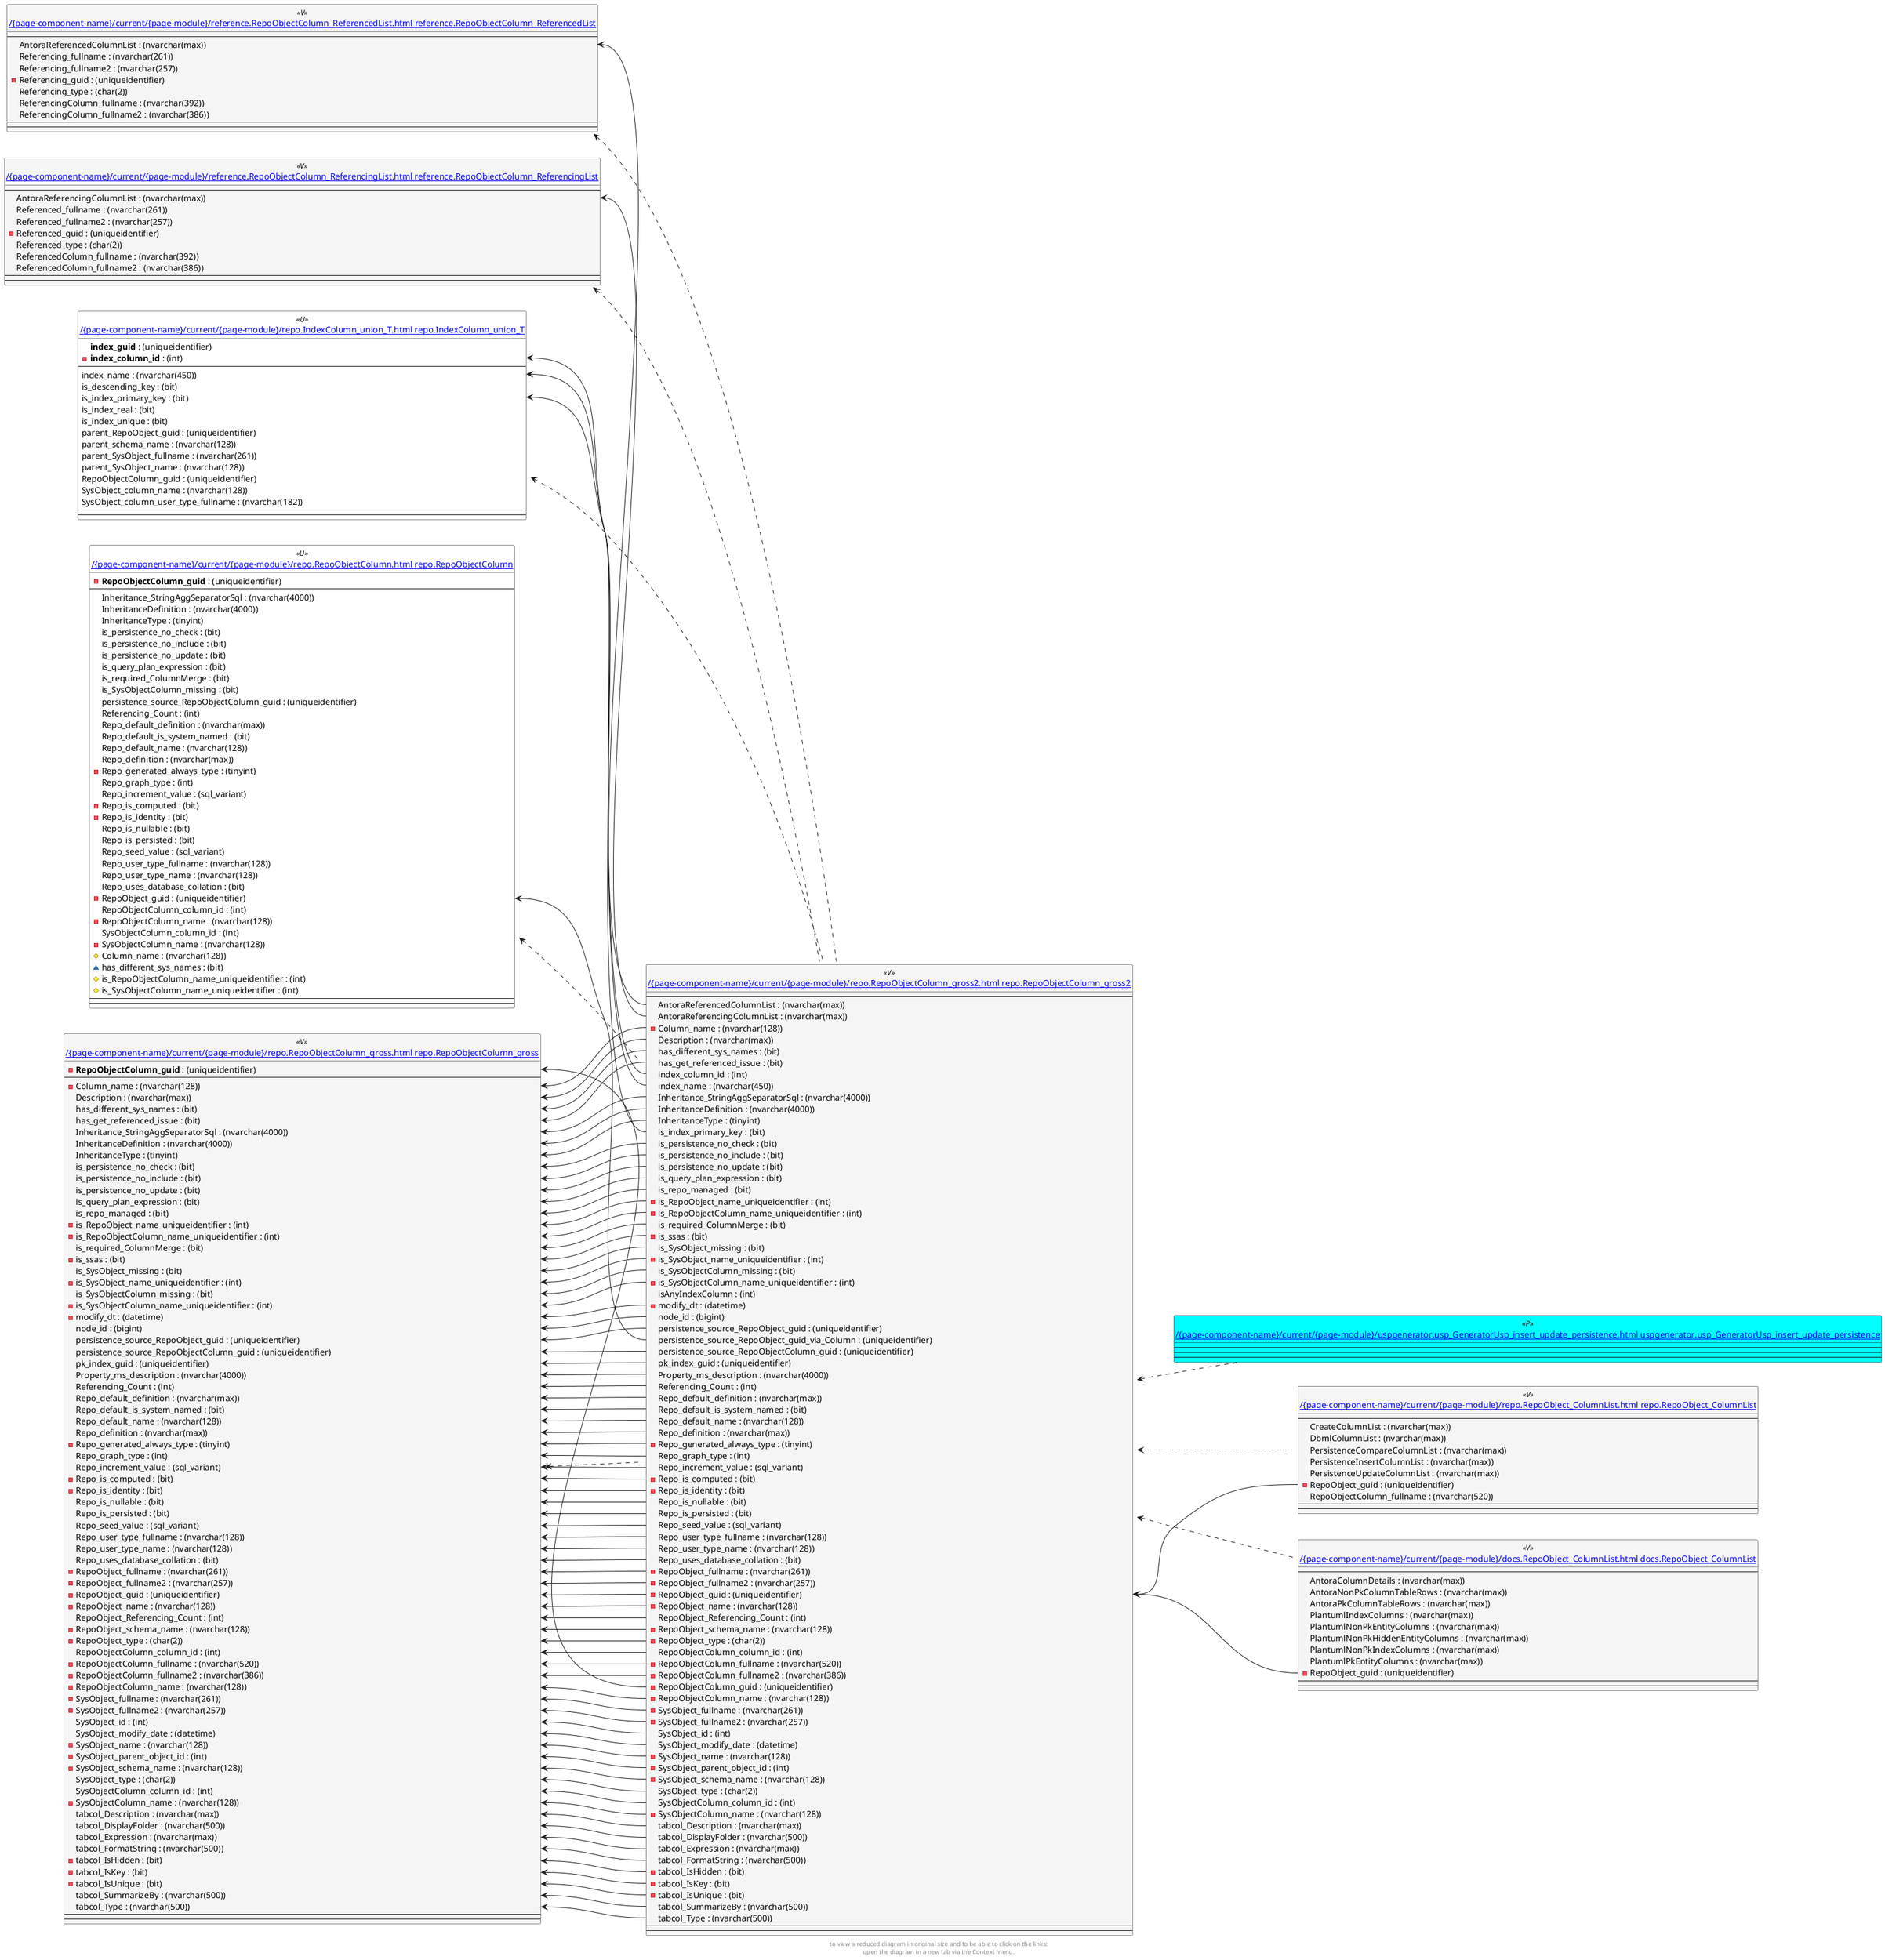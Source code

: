 @startuml
left to right direction
'top to bottom direction
hide circle
'avoide "." issues:
set namespaceSeparator none


skinparam class {
  BackgroundColor White
  BackgroundColor<<FN>> Yellow
  BackgroundColor<<FS>> Yellow
  BackgroundColor<<FT>> LightGray
  BackgroundColor<<IF>> Yellow
  BackgroundColor<<IS>> Yellow
  BackgroundColor<<P>> Aqua
  BackgroundColor<<PC>> Aqua
  BackgroundColor<<SN>> Yellow
  BackgroundColor<<SO>> SlateBlue
  BackgroundColor<<TF>> LightGray
  BackgroundColor<<TR>> Tomato
  BackgroundColor<<U>> White
  BackgroundColor<<V>> WhiteSmoke
  BackgroundColor<<X>> Aqua
}


entity "[[{site-url}/{page-component-name}/current/{page-module}/docs.RepoObject_ColumnList.html docs.RepoObject_ColumnList]]" as docs.RepoObject_ColumnList << V >> {
  --
  AntoraColumnDetails : (nvarchar(max))
  AntoraNonPkColumnTableRows : (nvarchar(max))
  AntoraPkColumnTableRows : (nvarchar(max))
  PlantumlIndexColumns : (nvarchar(max))
  PlantumlNonPkEntityColumns : (nvarchar(max))
  PlantumlNonPkHiddenEntityColumns : (nvarchar(max))
  PlantumlNonPkIndexColumns : (nvarchar(max))
  PlantumlPkEntityColumns : (nvarchar(max))
  - RepoObject_guid : (uniqueidentifier)
  --
  --
}

entity "[[{site-url}/{page-component-name}/current/{page-module}/reference.RepoObjectColumn_ReferencedList.html reference.RepoObjectColumn_ReferencedList]]" as reference.RepoObjectColumn_ReferencedList << V >> {
  --
  AntoraReferencedColumnList : (nvarchar(max))
  Referencing_fullname : (nvarchar(261))
  Referencing_fullname2 : (nvarchar(257))
  - Referencing_guid : (uniqueidentifier)
  Referencing_type : (char(2))
  ReferencingColumn_fullname : (nvarchar(392))
  ReferencingColumn_fullname2 : (nvarchar(386))
  --
  --
}

entity "[[{site-url}/{page-component-name}/current/{page-module}/reference.RepoObjectColumn_ReferencingList.html reference.RepoObjectColumn_ReferencingList]]" as reference.RepoObjectColumn_ReferencingList << V >> {
  --
  AntoraReferencingColumnList : (nvarchar(max))
  Referenced_fullname : (nvarchar(261))
  Referenced_fullname2 : (nvarchar(257))
  - Referenced_guid : (uniqueidentifier)
  Referenced_type : (char(2))
  ReferencedColumn_fullname : (nvarchar(392))
  ReferencedColumn_fullname2 : (nvarchar(386))
  --
  --
}

entity "[[{site-url}/{page-component-name}/current/{page-module}/repo.IndexColumn_union_T.html repo.IndexColumn_union_T]]" as repo.IndexColumn_union_T << U >> {
  **index_guid** : (uniqueidentifier)
  - **index_column_id** : (int)
  --
  index_name : (nvarchar(450))
  is_descending_key : (bit)
  is_index_primary_key : (bit)
  is_index_real : (bit)
  is_index_unique : (bit)
  parent_RepoObject_guid : (uniqueidentifier)
  parent_schema_name : (nvarchar(128))
  parent_SysObject_fullname : (nvarchar(261))
  parent_SysObject_name : (nvarchar(128))
  RepoObjectColumn_guid : (uniqueidentifier)
  SysObject_column_name : (nvarchar(128))
  SysObject_column_user_type_fullname : (nvarchar(182))
  --
  --
}

entity "[[{site-url}/{page-component-name}/current/{page-module}/repo.RepoObject_ColumnList.html repo.RepoObject_ColumnList]]" as repo.RepoObject_ColumnList << V >> {
  --
  CreateColumnList : (nvarchar(max))
  DbmlColumnList : (nvarchar(max))
  PersistenceCompareColumnList : (nvarchar(max))
  PersistenceInsertColumnList : (nvarchar(max))
  PersistenceUpdateColumnList : (nvarchar(max))
  - RepoObject_guid : (uniqueidentifier)
  RepoObjectColumn_fullname : (nvarchar(520))
  --
  --
}

entity "[[{site-url}/{page-component-name}/current/{page-module}/repo.RepoObjectColumn.html repo.RepoObjectColumn]]" as repo.RepoObjectColumn << U >> {
  - **RepoObjectColumn_guid** : (uniqueidentifier)
  --
  Inheritance_StringAggSeparatorSql : (nvarchar(4000))
  InheritanceDefinition : (nvarchar(4000))
  InheritanceType : (tinyint)
  is_persistence_no_check : (bit)
  is_persistence_no_include : (bit)
  is_persistence_no_update : (bit)
  is_query_plan_expression : (bit)
  is_required_ColumnMerge : (bit)
  is_SysObjectColumn_missing : (bit)
  persistence_source_RepoObjectColumn_guid : (uniqueidentifier)
  Referencing_Count : (int)
  Repo_default_definition : (nvarchar(max))
  Repo_default_is_system_named : (bit)
  Repo_default_name : (nvarchar(128))
  Repo_definition : (nvarchar(max))
  - Repo_generated_always_type : (tinyint)
  Repo_graph_type : (int)
  Repo_increment_value : (sql_variant)
  - Repo_is_computed : (bit)
  - Repo_is_identity : (bit)
  Repo_is_nullable : (bit)
  Repo_is_persisted : (bit)
  Repo_seed_value : (sql_variant)
  Repo_user_type_fullname : (nvarchar(128))
  Repo_user_type_name : (nvarchar(128))
  Repo_uses_database_collation : (bit)
  - RepoObject_guid : (uniqueidentifier)
  RepoObjectColumn_column_id : (int)
  - RepoObjectColumn_name : (nvarchar(128))
  SysObjectColumn_column_id : (int)
  - SysObjectColumn_name : (nvarchar(128))
  # Column_name : (nvarchar(128))
  ~ has_different_sys_names : (bit)
  # is_RepoObjectColumn_name_uniqueidentifier : (int)
  # is_SysObjectColumn_name_uniqueidentifier : (int)
  --
  --
}

entity "[[{site-url}/{page-component-name}/current/{page-module}/repo.RepoObjectColumn_gross.html repo.RepoObjectColumn_gross]]" as repo.RepoObjectColumn_gross << V >> {
  - **RepoObjectColumn_guid** : (uniqueidentifier)
  --
  - Column_name : (nvarchar(128))
  Description : (nvarchar(max))
  has_different_sys_names : (bit)
  has_get_referenced_issue : (bit)
  Inheritance_StringAggSeparatorSql : (nvarchar(4000))
  InheritanceDefinition : (nvarchar(4000))
  InheritanceType : (tinyint)
  is_persistence_no_check : (bit)
  is_persistence_no_include : (bit)
  is_persistence_no_update : (bit)
  is_query_plan_expression : (bit)
  is_repo_managed : (bit)
  - is_RepoObject_name_uniqueidentifier : (int)
  - is_RepoObjectColumn_name_uniqueidentifier : (int)
  is_required_ColumnMerge : (bit)
  - is_ssas : (bit)
  is_SysObject_missing : (bit)
  - is_SysObject_name_uniqueidentifier : (int)
  is_SysObjectColumn_missing : (bit)
  - is_SysObjectColumn_name_uniqueidentifier : (int)
  - modify_dt : (datetime)
  node_id : (bigint)
  persistence_source_RepoObject_guid : (uniqueidentifier)
  persistence_source_RepoObjectColumn_guid : (uniqueidentifier)
  pk_index_guid : (uniqueidentifier)
  Property_ms_description : (nvarchar(4000))
  Referencing_Count : (int)
  Repo_default_definition : (nvarchar(max))
  Repo_default_is_system_named : (bit)
  Repo_default_name : (nvarchar(128))
  Repo_definition : (nvarchar(max))
  - Repo_generated_always_type : (tinyint)
  Repo_graph_type : (int)
  Repo_increment_value : (sql_variant)
  - Repo_is_computed : (bit)
  - Repo_is_identity : (bit)
  Repo_is_nullable : (bit)
  Repo_is_persisted : (bit)
  Repo_seed_value : (sql_variant)
  Repo_user_type_fullname : (nvarchar(128))
  Repo_user_type_name : (nvarchar(128))
  Repo_uses_database_collation : (bit)
  - RepoObject_fullname : (nvarchar(261))
  - RepoObject_fullname2 : (nvarchar(257))
  - RepoObject_guid : (uniqueidentifier)
  - RepoObject_name : (nvarchar(128))
  RepoObject_Referencing_Count : (int)
  - RepoObject_schema_name : (nvarchar(128))
  - RepoObject_type : (char(2))
  RepoObjectColumn_column_id : (int)
  - RepoObjectColumn_fullname : (nvarchar(520))
  - RepoObjectColumn_fullname2 : (nvarchar(386))
  - RepoObjectColumn_name : (nvarchar(128))
  - SysObject_fullname : (nvarchar(261))
  - SysObject_fullname2 : (nvarchar(257))
  SysObject_id : (int)
  SysObject_modify_date : (datetime)
  - SysObject_name : (nvarchar(128))
  - SysObject_parent_object_id : (int)
  - SysObject_schema_name : (nvarchar(128))
  SysObject_type : (char(2))
  SysObjectColumn_column_id : (int)
  - SysObjectColumn_name : (nvarchar(128))
  tabcol_Description : (nvarchar(max))
  tabcol_DisplayFolder : (nvarchar(500))
  tabcol_Expression : (nvarchar(max))
  tabcol_FormatString : (nvarchar(500))
  - tabcol_IsHidden : (bit)
  - tabcol_IsKey : (bit)
  - tabcol_IsUnique : (bit)
  tabcol_SummarizeBy : (nvarchar(500))
  tabcol_Type : (nvarchar(500))
  --
  --
}

entity "[[{site-url}/{page-component-name}/current/{page-module}/repo.RepoObjectColumn_gross2.html repo.RepoObjectColumn_gross2]]" as repo.RepoObjectColumn_gross2 << V >> {
  --
  AntoraReferencedColumnList : (nvarchar(max))
  AntoraReferencingColumnList : (nvarchar(max))
  - Column_name : (nvarchar(128))
  Description : (nvarchar(max))
  has_different_sys_names : (bit)
  has_get_referenced_issue : (bit)
  index_column_id : (int)
  index_name : (nvarchar(450))
  Inheritance_StringAggSeparatorSql : (nvarchar(4000))
  InheritanceDefinition : (nvarchar(4000))
  InheritanceType : (tinyint)
  is_index_primary_key : (bit)
  is_persistence_no_check : (bit)
  is_persistence_no_include : (bit)
  is_persistence_no_update : (bit)
  is_query_plan_expression : (bit)
  is_repo_managed : (bit)
  - is_RepoObject_name_uniqueidentifier : (int)
  - is_RepoObjectColumn_name_uniqueidentifier : (int)
  is_required_ColumnMerge : (bit)
  - is_ssas : (bit)
  is_SysObject_missing : (bit)
  - is_SysObject_name_uniqueidentifier : (int)
  is_SysObjectColumn_missing : (bit)
  - is_SysObjectColumn_name_uniqueidentifier : (int)
  isAnyIndexColumn : (int)
  - modify_dt : (datetime)
  node_id : (bigint)
  persistence_source_RepoObject_guid : (uniqueidentifier)
  persistence_source_RepoObject_guid_via_Column : (uniqueidentifier)
  persistence_source_RepoObjectColumn_guid : (uniqueidentifier)
  pk_index_guid : (uniqueidentifier)
  Property_ms_description : (nvarchar(4000))
  Referencing_Count : (int)
  Repo_default_definition : (nvarchar(max))
  Repo_default_is_system_named : (bit)
  Repo_default_name : (nvarchar(128))
  Repo_definition : (nvarchar(max))
  - Repo_generated_always_type : (tinyint)
  Repo_graph_type : (int)
  Repo_increment_value : (sql_variant)
  - Repo_is_computed : (bit)
  - Repo_is_identity : (bit)
  Repo_is_nullable : (bit)
  Repo_is_persisted : (bit)
  Repo_seed_value : (sql_variant)
  Repo_user_type_fullname : (nvarchar(128))
  Repo_user_type_name : (nvarchar(128))
  Repo_uses_database_collation : (bit)
  - RepoObject_fullname : (nvarchar(261))
  - RepoObject_fullname2 : (nvarchar(257))
  - RepoObject_guid : (uniqueidentifier)
  - RepoObject_name : (nvarchar(128))
  RepoObject_Referencing_Count : (int)
  - RepoObject_schema_name : (nvarchar(128))
  - RepoObject_type : (char(2))
  RepoObjectColumn_column_id : (int)
  - RepoObjectColumn_fullname : (nvarchar(520))
  - RepoObjectColumn_fullname2 : (nvarchar(386))
  - RepoObjectColumn_guid : (uniqueidentifier)
  - RepoObjectColumn_name : (nvarchar(128))
  - SysObject_fullname : (nvarchar(261))
  - SysObject_fullname2 : (nvarchar(257))
  SysObject_id : (int)
  SysObject_modify_date : (datetime)
  - SysObject_name : (nvarchar(128))
  - SysObject_parent_object_id : (int)
  - SysObject_schema_name : (nvarchar(128))
  SysObject_type : (char(2))
  SysObjectColumn_column_id : (int)
  - SysObjectColumn_name : (nvarchar(128))
  tabcol_Description : (nvarchar(max))
  tabcol_DisplayFolder : (nvarchar(500))
  tabcol_Expression : (nvarchar(max))
  tabcol_FormatString : (nvarchar(500))
  - tabcol_IsHidden : (bit)
  - tabcol_IsKey : (bit)
  - tabcol_IsUnique : (bit)
  tabcol_SummarizeBy : (nvarchar(500))
  tabcol_Type : (nvarchar(500))
  --
  --
}

entity "[[{site-url}/{page-component-name}/current/{page-module}/uspgenerator.usp_GeneratorUsp_insert_update_persistence.html uspgenerator.usp_GeneratorUsp_insert_update_persistence]]" as uspgenerator.usp_GeneratorUsp_insert_update_persistence << P >> {
  --
  --
  --
}

reference.RepoObjectColumn_ReferencedList <.. repo.RepoObjectColumn_gross2
reference.RepoObjectColumn_ReferencingList <.. repo.RepoObjectColumn_gross2
repo.IndexColumn_union_T <.. repo.RepoObjectColumn_gross2
repo.RepoObjectColumn <.. repo.RepoObjectColumn_gross2
repo.RepoObjectColumn_gross <.. repo.RepoObjectColumn_gross2
repo.RepoObjectColumn_gross2 <.. docs.RepoObject_ColumnList
repo.RepoObjectColumn_gross2 <.. uspgenerator.usp_GeneratorUsp_insert_update_persistence
repo.RepoObjectColumn_gross2 <.. repo.RepoObject_ColumnList
reference.RepoObjectColumn_ReferencedList::AntoraReferencedColumnList <-- repo.RepoObjectColumn_gross2::AntoraReferencedColumnList
reference.RepoObjectColumn_ReferencingList::AntoraReferencingColumnList <-- repo.RepoObjectColumn_gross2::AntoraReferencingColumnList
repo.IndexColumn_union_T::index_column_id <-- repo.RepoObjectColumn_gross2::index_column_id
repo.IndexColumn_union_T::index_name <-- repo.RepoObjectColumn_gross2::index_name
repo.IndexColumn_union_T::is_index_primary_key <-- repo.RepoObjectColumn_gross2::is_index_primary_key
repo.RepoObjectColumn::RepoObject_guid <-- repo.RepoObjectColumn_gross2::persistence_source_RepoObject_guid_via_Column
repo.RepoObjectColumn_gross::Column_name <-- repo.RepoObjectColumn_gross2::Column_name
repo.RepoObjectColumn_gross::Description <-- repo.RepoObjectColumn_gross2::Description
repo.RepoObjectColumn_gross::has_different_sys_names <-- repo.RepoObjectColumn_gross2::has_different_sys_names
repo.RepoObjectColumn_gross::has_get_referenced_issue <-- repo.RepoObjectColumn_gross2::has_get_referenced_issue
repo.RepoObjectColumn_gross::Inheritance_StringAggSeparatorSql <-- repo.RepoObjectColumn_gross2::Inheritance_StringAggSeparatorSql
repo.RepoObjectColumn_gross::InheritanceDefinition <-- repo.RepoObjectColumn_gross2::InheritanceDefinition
repo.RepoObjectColumn_gross::InheritanceType <-- repo.RepoObjectColumn_gross2::InheritanceType
repo.RepoObjectColumn_gross::is_persistence_no_check <-- repo.RepoObjectColumn_gross2::is_persistence_no_check
repo.RepoObjectColumn_gross::is_persistence_no_include <-- repo.RepoObjectColumn_gross2::is_persistence_no_include
repo.RepoObjectColumn_gross::is_persistence_no_update <-- repo.RepoObjectColumn_gross2::is_persistence_no_update
repo.RepoObjectColumn_gross::is_query_plan_expression <-- repo.RepoObjectColumn_gross2::is_query_plan_expression
repo.RepoObjectColumn_gross::is_repo_managed <-- repo.RepoObjectColumn_gross2::is_repo_managed
repo.RepoObjectColumn_gross::is_RepoObject_name_uniqueidentifier <-- repo.RepoObjectColumn_gross2::is_RepoObject_name_uniqueidentifier
repo.RepoObjectColumn_gross::is_RepoObjectColumn_name_uniqueidentifier <-- repo.RepoObjectColumn_gross2::is_RepoObjectColumn_name_uniqueidentifier
repo.RepoObjectColumn_gross::is_required_ColumnMerge <-- repo.RepoObjectColumn_gross2::is_required_ColumnMerge
repo.RepoObjectColumn_gross::is_ssas <-- repo.RepoObjectColumn_gross2::is_ssas
repo.RepoObjectColumn_gross::is_SysObject_missing <-- repo.RepoObjectColumn_gross2::is_SysObject_missing
repo.RepoObjectColumn_gross::is_SysObject_name_uniqueidentifier <-- repo.RepoObjectColumn_gross2::is_SysObject_name_uniqueidentifier
repo.RepoObjectColumn_gross::is_SysObjectColumn_missing <-- repo.RepoObjectColumn_gross2::is_SysObjectColumn_missing
repo.RepoObjectColumn_gross::is_SysObjectColumn_name_uniqueidentifier <-- repo.RepoObjectColumn_gross2::is_SysObjectColumn_name_uniqueidentifier
repo.RepoObjectColumn_gross::modify_dt <-- repo.RepoObjectColumn_gross2::modify_dt
repo.RepoObjectColumn_gross::node_id <-- repo.RepoObjectColumn_gross2::node_id
repo.RepoObjectColumn_gross::persistence_source_RepoObject_guid <-- repo.RepoObjectColumn_gross2::persistence_source_RepoObject_guid
repo.RepoObjectColumn_gross::persistence_source_RepoObjectColumn_guid <-- repo.RepoObjectColumn_gross2::persistence_source_RepoObjectColumn_guid
repo.RepoObjectColumn_gross::pk_index_guid <-- repo.RepoObjectColumn_gross2::pk_index_guid
repo.RepoObjectColumn_gross::Property_ms_description <-- repo.RepoObjectColumn_gross2::Property_ms_description
repo.RepoObjectColumn_gross::Referencing_Count <-- repo.RepoObjectColumn_gross2::Referencing_Count
repo.RepoObjectColumn_gross::Repo_default_definition <-- repo.RepoObjectColumn_gross2::Repo_default_definition
repo.RepoObjectColumn_gross::Repo_default_is_system_named <-- repo.RepoObjectColumn_gross2::Repo_default_is_system_named
repo.RepoObjectColumn_gross::Repo_default_name <-- repo.RepoObjectColumn_gross2::Repo_default_name
repo.RepoObjectColumn_gross::Repo_definition <-- repo.RepoObjectColumn_gross2::Repo_definition
repo.RepoObjectColumn_gross::Repo_generated_always_type <-- repo.RepoObjectColumn_gross2::Repo_generated_always_type
repo.RepoObjectColumn_gross::Repo_graph_type <-- repo.RepoObjectColumn_gross2::Repo_graph_type
repo.RepoObjectColumn_gross::Repo_increment_value <-- repo.RepoObjectColumn_gross2::Repo_increment_value
repo.RepoObjectColumn_gross::Repo_is_computed <-- repo.RepoObjectColumn_gross2::Repo_is_computed
repo.RepoObjectColumn_gross::Repo_is_identity <-- repo.RepoObjectColumn_gross2::Repo_is_identity
repo.RepoObjectColumn_gross::Repo_is_nullable <-- repo.RepoObjectColumn_gross2::Repo_is_nullable
repo.RepoObjectColumn_gross::Repo_is_persisted <-- repo.RepoObjectColumn_gross2::Repo_is_persisted
repo.RepoObjectColumn_gross::Repo_seed_value <-- repo.RepoObjectColumn_gross2::Repo_seed_value
repo.RepoObjectColumn_gross::Repo_user_type_fullname <-- repo.RepoObjectColumn_gross2::Repo_user_type_fullname
repo.RepoObjectColumn_gross::Repo_user_type_name <-- repo.RepoObjectColumn_gross2::Repo_user_type_name
repo.RepoObjectColumn_gross::Repo_uses_database_collation <-- repo.RepoObjectColumn_gross2::Repo_uses_database_collation
repo.RepoObjectColumn_gross::RepoObject_fullname <-- repo.RepoObjectColumn_gross2::RepoObject_fullname
repo.RepoObjectColumn_gross::RepoObject_fullname2 <-- repo.RepoObjectColumn_gross2::RepoObject_fullname2
repo.RepoObjectColumn_gross::RepoObject_guid <-- repo.RepoObjectColumn_gross2::RepoObject_guid
repo.RepoObjectColumn_gross::RepoObject_name <-- repo.RepoObjectColumn_gross2::RepoObject_name
repo.RepoObjectColumn_gross::RepoObject_Referencing_Count <-- repo.RepoObjectColumn_gross2::RepoObject_Referencing_Count
repo.RepoObjectColumn_gross::RepoObject_schema_name <-- repo.RepoObjectColumn_gross2::RepoObject_schema_name
repo.RepoObjectColumn_gross::RepoObject_type <-- repo.RepoObjectColumn_gross2::RepoObject_type
repo.RepoObjectColumn_gross::RepoObjectColumn_column_id <-- repo.RepoObjectColumn_gross2::RepoObjectColumn_column_id
repo.RepoObjectColumn_gross::RepoObjectColumn_fullname <-- repo.RepoObjectColumn_gross2::RepoObjectColumn_fullname
repo.RepoObjectColumn_gross::RepoObjectColumn_fullname2 <-- repo.RepoObjectColumn_gross2::RepoObjectColumn_fullname2
repo.RepoObjectColumn_gross::RepoObjectColumn_guid <-- repo.RepoObjectColumn_gross2::RepoObjectColumn_guid
repo.RepoObjectColumn_gross::RepoObjectColumn_name <-- repo.RepoObjectColumn_gross2::RepoObjectColumn_name
repo.RepoObjectColumn_gross::SysObject_fullname <-- repo.RepoObjectColumn_gross2::SysObject_fullname
repo.RepoObjectColumn_gross::SysObject_fullname2 <-- repo.RepoObjectColumn_gross2::SysObject_fullname2
repo.RepoObjectColumn_gross::SysObject_id <-- repo.RepoObjectColumn_gross2::SysObject_id
repo.RepoObjectColumn_gross::SysObject_modify_date <-- repo.RepoObjectColumn_gross2::SysObject_modify_date
repo.RepoObjectColumn_gross::SysObject_name <-- repo.RepoObjectColumn_gross2::SysObject_name
repo.RepoObjectColumn_gross::SysObject_parent_object_id <-- repo.RepoObjectColumn_gross2::SysObject_parent_object_id
repo.RepoObjectColumn_gross::SysObject_schema_name <-- repo.RepoObjectColumn_gross2::SysObject_schema_name
repo.RepoObjectColumn_gross::SysObject_type <-- repo.RepoObjectColumn_gross2::SysObject_type
repo.RepoObjectColumn_gross::SysObjectColumn_column_id <-- repo.RepoObjectColumn_gross2::SysObjectColumn_column_id
repo.RepoObjectColumn_gross::SysObjectColumn_name <-- repo.RepoObjectColumn_gross2::SysObjectColumn_name
repo.RepoObjectColumn_gross::tabcol_Description <-- repo.RepoObjectColumn_gross2::tabcol_Description
repo.RepoObjectColumn_gross::tabcol_DisplayFolder <-- repo.RepoObjectColumn_gross2::tabcol_DisplayFolder
repo.RepoObjectColumn_gross::tabcol_Expression <-- repo.RepoObjectColumn_gross2::tabcol_Expression
repo.RepoObjectColumn_gross::tabcol_FormatString <-- repo.RepoObjectColumn_gross2::tabcol_FormatString
repo.RepoObjectColumn_gross::tabcol_IsHidden <-- repo.RepoObjectColumn_gross2::tabcol_IsHidden
repo.RepoObjectColumn_gross::tabcol_IsKey <-- repo.RepoObjectColumn_gross2::tabcol_IsKey
repo.RepoObjectColumn_gross::tabcol_IsUnique <-- repo.RepoObjectColumn_gross2::tabcol_IsUnique
repo.RepoObjectColumn_gross::tabcol_SummarizeBy <-- repo.RepoObjectColumn_gross2::tabcol_SummarizeBy
repo.RepoObjectColumn_gross::tabcol_Type <-- repo.RepoObjectColumn_gross2::tabcol_Type
repo.RepoObjectColumn_gross2::RepoObject_guid <-- repo.RepoObject_ColumnList::RepoObject_guid
repo.RepoObjectColumn_gross2::RepoObject_guid <-- docs.RepoObject_ColumnList::RepoObject_guid
footer
to view a reduced diagram in original size and to be able to click on the links:
open the diagram in a new tab via the Context menu.
end footer

@enduml

